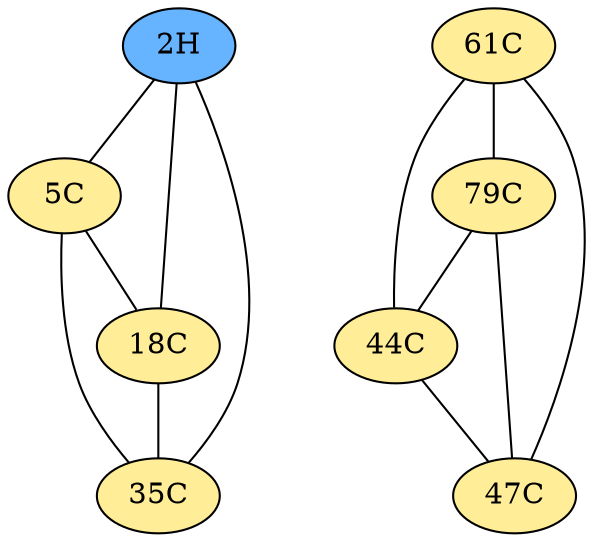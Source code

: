 // The Round Table
graph {
	"2H" [fillcolor="#66B3FF" style=radial]
	"5C" [fillcolor="#FFED97" style=radial]
	"2H" -- "5C" [penwidth=1]
	"2H" [fillcolor="#66B3FF" style=radial]
	"35C" [fillcolor="#FFED97" style=radial]
	"2H" -- "35C" [penwidth=1]
	"2H" [fillcolor="#66B3FF" style=radial]
	"18C" [fillcolor="#FFED97" style=radial]
	"2H" -- "18C" [penwidth=1]
	"5C" [fillcolor="#FFED97" style=radial]
	"35C" [fillcolor="#FFED97" style=radial]
	"5C" -- "35C" [penwidth=1]
	"5C" [fillcolor="#FFED97" style=radial]
	"18C" [fillcolor="#FFED97" style=radial]
	"5C" -- "18C" [penwidth=1]
	"18C" [fillcolor="#FFED97" style=radial]
	"35C" [fillcolor="#FFED97" style=radial]
	"18C" -- "35C" [penwidth=1]
	"61C" [fillcolor="#FFED97" style=radial]
	"79C" [fillcolor="#FFED97" style=radial]
	"61C" -- "79C" [penwidth=1]
	"61C" [fillcolor="#FFED97" style=radial]
	"44C" [fillcolor="#FFED97" style=radial]
	"61C" -- "44C" [penwidth=1]
	"61C" [fillcolor="#FFED97" style=radial]
	"47C" [fillcolor="#FFED97" style=radial]
	"61C" -- "47C" [penwidth=1]
	"79C" [fillcolor="#FFED97" style=radial]
	"44C" [fillcolor="#FFED97" style=radial]
	"79C" -- "44C" [penwidth=1]
	"79C" [fillcolor="#FFED97" style=radial]
	"47C" [fillcolor="#FFED97" style=radial]
	"79C" -- "47C" [penwidth=1]
	"44C" [fillcolor="#FFED97" style=radial]
	"47C" [fillcolor="#FFED97" style=radial]
	"44C" -- "47C" [penwidth=1]
}
